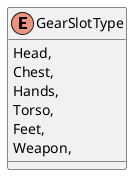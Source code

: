 @startuml
enum GearSlotType {
    Head,
    Chest,
    Hands,
    Torso,
    Feet,
    Weapon,
}
@enduml
